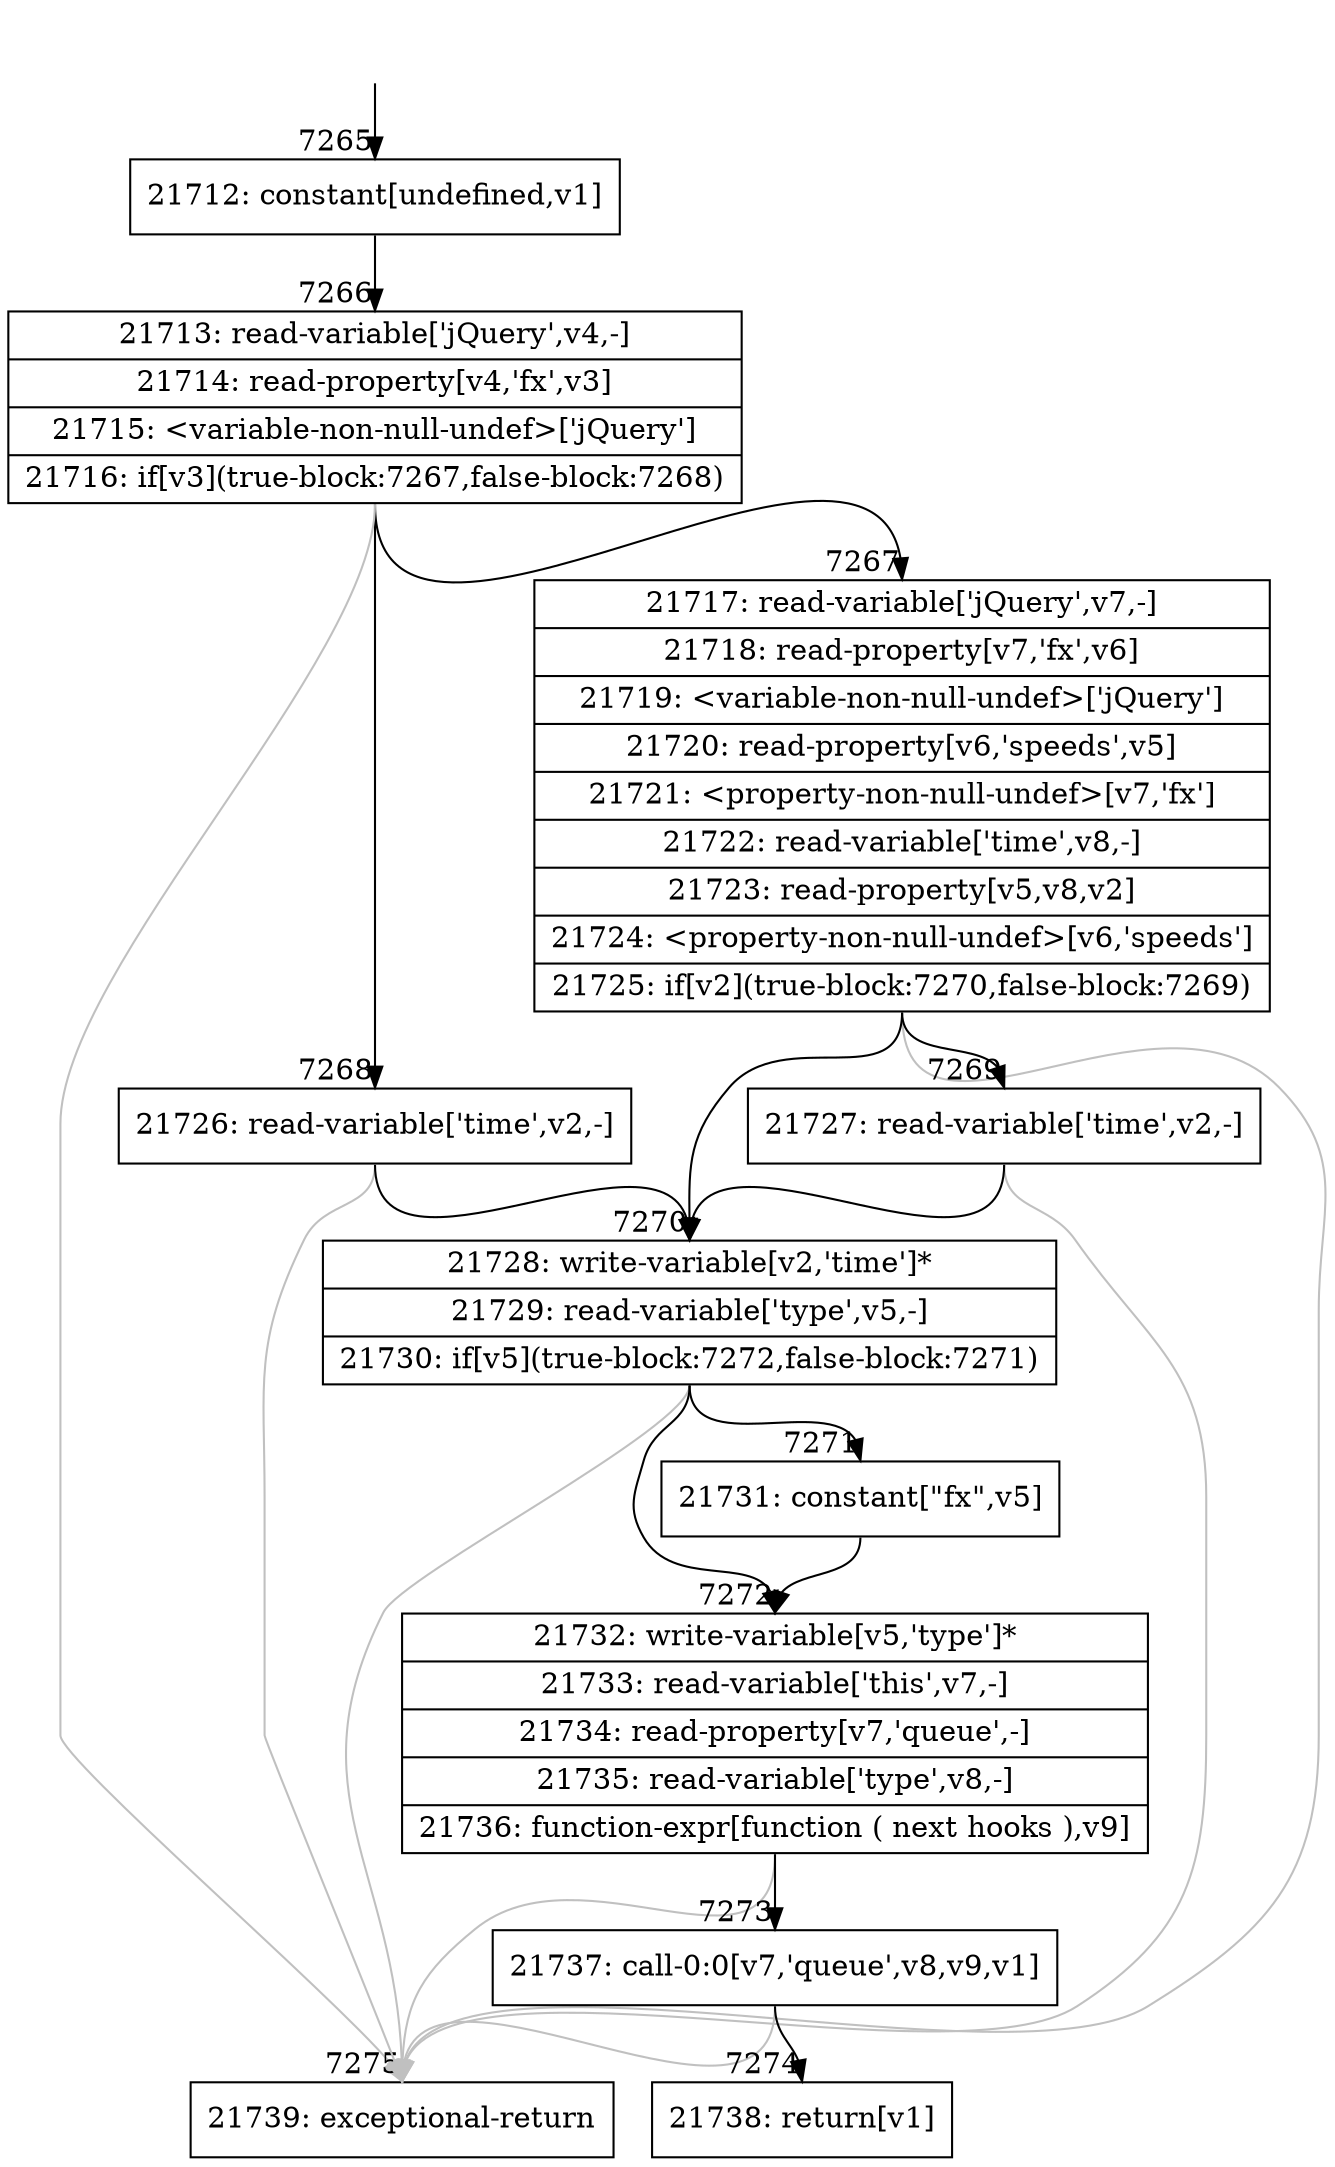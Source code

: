 digraph {
rankdir="TD"
BB_entry446[shape=none,label=""];
BB_entry446 -> BB7265 [tailport=s, headport=n, headlabel="    7265"]
BB7265 [shape=record label="{21712: constant[undefined,v1]}" ] 
BB7265 -> BB7266 [tailport=s, headport=n, headlabel="      7266"]
BB7266 [shape=record label="{21713: read-variable['jQuery',v4,-]|21714: read-property[v4,'fx',v3]|21715: \<variable-non-null-undef\>['jQuery']|21716: if[v3](true-block:7267,false-block:7268)}" ] 
BB7266 -> BB7267 [tailport=s, headport=n, headlabel="      7267"]
BB7266 -> BB7268 [tailport=s, headport=n, headlabel="      7268"]
BB7266 -> BB7275 [tailport=s, headport=n, color=gray, headlabel="      7275"]
BB7267 [shape=record label="{21717: read-variable['jQuery',v7,-]|21718: read-property[v7,'fx',v6]|21719: \<variable-non-null-undef\>['jQuery']|21720: read-property[v6,'speeds',v5]|21721: \<property-non-null-undef\>[v7,'fx']|21722: read-variable['time',v8,-]|21723: read-property[v5,v8,v2]|21724: \<property-non-null-undef\>[v6,'speeds']|21725: if[v2](true-block:7270,false-block:7269)}" ] 
BB7267 -> BB7270 [tailport=s, headport=n, headlabel="      7270"]
BB7267 -> BB7269 [tailport=s, headport=n, headlabel="      7269"]
BB7267 -> BB7275 [tailport=s, headport=n, color=gray]
BB7268 [shape=record label="{21726: read-variable['time',v2,-]}" ] 
BB7268 -> BB7270 [tailport=s, headport=n]
BB7268 -> BB7275 [tailport=s, headport=n, color=gray]
BB7269 [shape=record label="{21727: read-variable['time',v2,-]}" ] 
BB7269 -> BB7270 [tailport=s, headport=n]
BB7269 -> BB7275 [tailport=s, headport=n, color=gray]
BB7270 [shape=record label="{21728: write-variable[v2,'time']*|21729: read-variable['type',v5,-]|21730: if[v5](true-block:7272,false-block:7271)}" ] 
BB7270 -> BB7272 [tailport=s, headport=n, headlabel="      7272"]
BB7270 -> BB7271 [tailport=s, headport=n, headlabel="      7271"]
BB7270 -> BB7275 [tailport=s, headport=n, color=gray]
BB7271 [shape=record label="{21731: constant[\"fx\",v5]}" ] 
BB7271 -> BB7272 [tailport=s, headport=n]
BB7272 [shape=record label="{21732: write-variable[v5,'type']*|21733: read-variable['this',v7,-]|21734: read-property[v7,'queue',-]|21735: read-variable['type',v8,-]|21736: function-expr[function ( next hooks ),v9]}" ] 
BB7272 -> BB7273 [tailport=s, headport=n, headlabel="      7273"]
BB7272 -> BB7275 [tailport=s, headport=n, color=gray]
BB7273 [shape=record label="{21737: call-0:0[v7,'queue',v8,v9,v1]}" ] 
BB7273 -> BB7274 [tailport=s, headport=n, headlabel="      7274"]
BB7273 -> BB7275 [tailport=s, headport=n, color=gray]
BB7274 [shape=record label="{21738: return[v1]}" ] 
BB7275 [shape=record label="{21739: exceptional-return}" ] 
}
